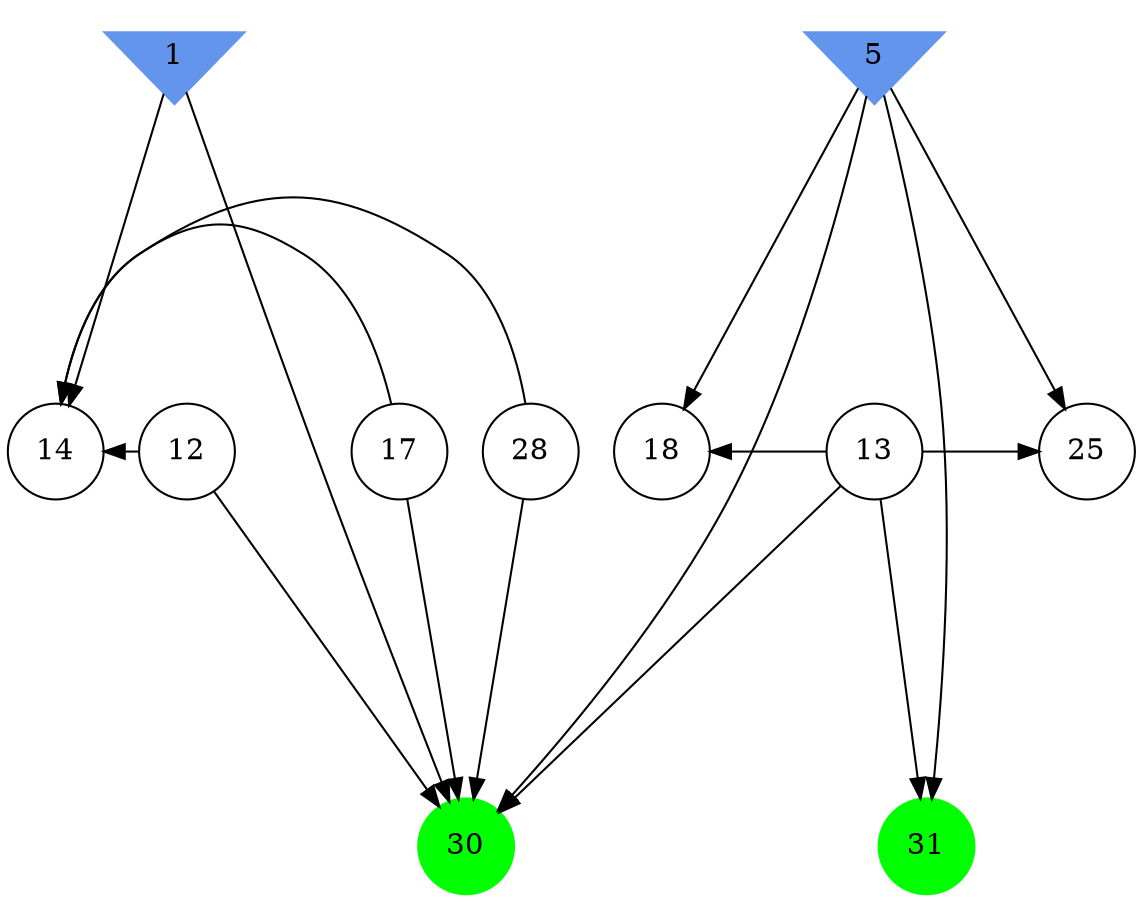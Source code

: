 digraph brain {
	ranksep=2.0;
	1 [shape=invtriangle,style=filled,color=cornflowerblue];
	5 [shape=invtriangle,style=filled,color=cornflowerblue];
	12 [shape=circle,color=black];
	13 [shape=circle,color=black];
	14 [shape=circle,color=black];
	17 [shape=circle,color=black];
	18 [shape=circle,color=black];
	25 [shape=circle,color=black];
	28 [shape=circle,color=black];
	30 [shape=circle,style=filled,color=green];
	31 [shape=circle,style=filled,color=green];
	17	->	14;
	17	->	30;
	1	->	14;
	1	->	30;
	28	->	14;
	28	->	30;
	12	->	14;
	12	->	30;
	5	->	30;
	5	->	18;
	5	->	25;
	5	->	31;
	13	->	30;
	13	->	18;
	13	->	25;
	13	->	31;
	{ rank=same; 1; 5; }
	{ rank=same; 12; 13; 14; 17; 18; 25; 28; }
	{ rank=same; 30; 31; }
}
